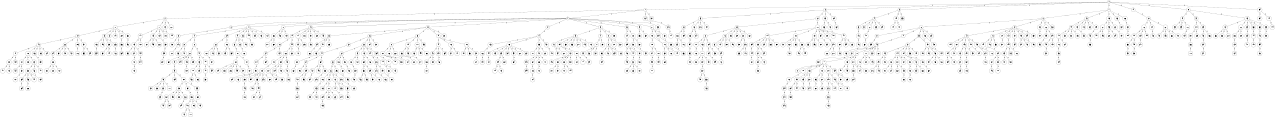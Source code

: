graph G {
size="8.5,11;"
ratio = "expand;"
fixedsize="true;"
overlap="scale;"
node[shape=circle,width=.12,hight=.12,fontsize=12]
edge[fontsize=12]

0[label=" 0" color=black, pos="1.5111254,1.5204879!"];
1[label=" 1" color=black, pos="0.892296,1.0837169!"];
2[label=" 2" color=black, pos="0.16413732,0.0026154639!"];
3[label=" 3" color=black, pos="2.5379548,0.057605564!"];
4[label=" 4" color=black, pos="2.5433217,0.58033135!"];
5[label=" 5" color=black, pos="2.2414061,1.9724497!"];
6[label=" 6" color=black, pos="1.1762665,0.67754334!"];
7[label=" 7" color=black, pos="1.2573586,2.2063246!"];
8[label=" 8" color=black, pos="2.1454844,2.5308426!"];
9[label=" 9" color=black, pos="2.1966024,1.0881308!"];
10[label=" 10" color=black, pos="1.2415333,1.9219491!"];
11[label=" 11" color=black, pos="0.059078226,0.81235505!"];
12[label=" 12" color=black, pos="2.1535786,2.0001349!"];
13[label=" 13" color=black, pos="1.5817792,0.89187806!"];
14[label=" 14" color=black, pos="0.30569739,0.74924113!"];
15[label=" 15" color=black, pos="2.4307282,2.3315399!"];
16[label=" 16" color=black, pos="1.6823783,2.613993!"];
17[label=" 17" color=black, pos="0.47694198,2.2397205!"];
18[label=" 18" color=black, pos="1.79287,0.4979635!"];
19[label=" 19" color=black, pos="0.14122416,0.45434817!"];
20[label=" 20" color=black, pos="0.70300495,2.6897874!"];
21[label=" 21" color=black, pos="0.42706767,0.042829861!"];
22[label=" 22" color=black, pos="1.1510868,0.295821!"];
23[label=" 23" color=black, pos="2.7476368,2.1580276!"];
24[label=" 24" color=black, pos="0.48974338,1.3089958!"];
25[label=" 25" color=black, pos="1.4741444,0.6851607!"];
26[label=" 26" color=black, pos="1.7103858,2.1189626!"];
27[label=" 27" color=black, pos="0.49344275,2.1464127!"];
28[label=" 28" color=black, pos="2.0277938,1.4812319!"];
29[label=" 29" color=black, pos="2.4178655,2.1876265!"];
30[label=" 30" color=black, pos="2.3161327,2.1507674!"];
31[label=" 31" color=black, pos="1.1108084,1.4937845!"];
32[label=" 32" color=black, pos="1.0808155,0.56723719!"];
33[label=" 33" color=black, pos="0.3514966,1.8219742!"];
34[label=" 34" color=black, pos="2.4355221,2.9134924!"];
35[label=" 35" color=black, pos="1.5142476,2.1254125!"];
36[label=" 36" color=black, pos="2.8961052,2.9969029!"];
37[label=" 37" color=black, pos="1.1307061,1.8829231!"];
38[label=" 38" color=black, pos="2.667977,0.51060831!"];
39[label=" 39" color=black, pos="0.3424854,0.37933724!"];
40[label=" 40" color=black, pos="0.80717317,0.97826082!"];
41[label=" 41" color=black, pos="0.19897231,2.2205522!"];
42[label=" 42" color=black, pos="0.74117189,2.5634592!"];
43[label=" 43" color=black, pos="2.1939497,0.79746088!"];
44[label=" 44" color=black, pos="2.2955162,2.4040257!"];
45[label=" 45" color=black, pos="1.9788932,2.8730611!"];
46[label=" 46" color=black, pos="2.3206392,2.4256556!"];
47[label=" 47" color=black, pos="0.38806227,1.0864255!"];
48[label=" 48" color=black, pos="2.7515673,2.3539052!"];
49[label=" 49" color=black, pos="1.8649214,1.585034!"];
50[label=" 50" color=black, pos="2.708502,0.86151278!"];
51[label=" 51" color=black, pos="2.837365,2.9925067!"];
52[label=" 52" color=black, pos="1.4533374,1.5591034!"];
53[label=" 53" color=black, pos="0.68348117,2.0791009!"];
54[label=" 54" color=black, pos="2.815834,2.667245!"];
55[label=" 55" color=black, pos="1.3097494,2.3991317!"];
56[label=" 56" color=black, pos="2.8183569,1.0118563!"];
57[label=" 57" color=black, pos="1.3274943,1.2893716!"];
58[label=" 58" color=black, pos="1.7453835,1.9384482!"];
59[label=" 59" color=black, pos="0.809858,1.7156296!"];
60[label=" 60" color=black, pos="0.3274873,1.6954261!"];
61[label=" 61" color=black, pos="1.7068976,0.015088845!"];
62[label=" 62" color=black, pos="1.2792835,2.7266279!"];
63[label=" 63" color=black, pos="0.43600432,2.6503495!"];
64[label=" 64" color=black, pos="1.8787965,2.9376394!"];
65[label=" 65" color=black, pos="2.259096,0.24228723!"];
66[label=" 66" color=black, pos="0.37789533,2.587228!"];
67[label=" 67" color=black, pos="2.1116903,1.4509488!"];
68[label=" 68" color=black, pos="1.5775906,0.45014606!"];
69[label=" 69" color=black, pos="2.9209019,2.8072199!"];
70[label=" 70" color=black, pos="0.14756872,2.7892183!"];
71[label=" 71" color=black, pos="2.6596073,2.8379342!"];
72[label=" 72" color=black, pos="0.10177358,2.7446947!"];
73[label=" 73" color=black, pos="2.0025846,2.3653491!"];
74[label=" 74" color=black, pos="0.1677173,1.5682333!"];
75[label=" 75" color=black, pos="0.25543464,0.71858517!"];
76[label=" 76" color=black, pos="0.16555693,1.1175135!"];
77[label=" 77" color=black, pos="2.6339661,1.2866442!"];
78[label=" 78" color=black, pos="1.4585811,0.36510788!"];
79[label=" 79" color=black, pos="1.5154302,1.6565923!"];
80[label=" 80" color=black, pos="1.9786157,2.9780734!"];
81[label=" 81" color=black, pos="1.3882689,1.3616803!"];
82[label=" 82" color=black, pos="1.2959996,1.8353937!"];
83[label=" 83" color=black, pos="1.9490956,0.38445953!"];
84[label=" 84" color=black, pos="1.7227101,2.2011113!"];
85[label=" 85" color=black, pos="2.4267065,0.13821111!"];
86[label=" 86" color=black, pos="0.56361794,1.0034761!"];
87[label=" 87" color=black, pos="0.70636107,1.696252!"];
88[label=" 88" color=black, pos="2.0613553,1.6661771!"];
89[label=" 89" color=black, pos="2.0177479,1.0056104!"];
90[label=" 90" color=black, pos="0.95777094,2.8651818!"];
91[label=" 91" color=black, pos="0.39498303,2.0215191!"];
92[label=" 92" color=black, pos="1.7516144,1.4743694!"];
93[label=" 93" color=black, pos="0.71038591,2.0636085!"];
94[label=" 94" color=black, pos="0.11589954,0.35305202!"];
95[label=" 95" color=black, pos="2.7271529,0.5072374!"];
96[label=" 96" color=black, pos="2.7236294,2.2381324!"];
97[label=" 97" color=black, pos="2.2012719,2.0551249!"];
98[label=" 98" color=black, pos="1.0847469,0.065909382!"];
99[label=" 99" color=black, pos="2.169948,1.5974231!"];
100[label=" 100" color=black, pos="2.3100588,2.0998833!"];
101[label=" 101" color=black, pos="0.68437309,1.2944486!"];
102[label=" 102" color=black, pos="0.23057628,1.6225332!"];
103[label=" 103" color=black, pos="0.69680462,1.7462374!"];
104[label=" 104" color=black, pos="1.3031851,0.16181133!"];
105[label=" 105" color=black, pos="0.22811265,2.6634999!"];
106[label=" 106" color=black, pos="1.1372429,2.7925895!"];
107[label=" 107" color=black, pos="0.81683771,2.2287533!"];
108[label=" 108" color=black, pos="2.4618052,0.14734131!"];
109[label=" 109" color=black, pos="0.49212834,2.9464509!"];
110[label=" 110" color=black, pos="2.0892905,0.6804338!"];
111[label=" 111" color=black, pos="1.6987547,0.20652917!"];
112[label=" 112" color=black, pos="1.4110411,2.5063969!"];
113[label=" 113" color=black, pos="1.5852767,1.9520133!"];
114[label=" 114" color=black, pos="2.8993061,1.0297105!"];
115[label=" 115" color=black, pos="0.13461543,0.84304033!"];
116[label=" 116" color=black, pos="2.5871004,2.7425989!"];
117[label=" 117" color=black, pos="0.43217156,2.8019334!"];
118[label=" 118" color=black, pos="1.2580339,0.30755727!"];
119[label=" 119" color=black, pos="0.90903837,1.9587285!"];
120[label=" 120" color=black, pos="0.88242695,0.95923314!"];
121[label=" 121" color=black, pos="0.63502223,2.1902232!"];
122[label=" 122" color=black, pos="2.6558492,1.2504721!"];
123[label=" 123" color=black, pos="0.47839756,0.38688524!"];
124[label=" 124" color=black, pos="1.083894,1.1447267!"];
125[label=" 125" color=black, pos="1.8185339,0.037527719!"];
126[label=" 126" color=black, pos="1.4290272,2.0333563!"];
127[label=" 127" color=black, pos="2.8591714,0.65814505!"];
128[label=" 128" color=black, pos="2.4572103,0.20930203!"];
129[label=" 129" color=black, pos="2.5286246,1.6265608!"];
130[label=" 130" color=black, pos="1.619459,1.9749385!"];
131[label=" 131" color=black, pos="1.9705453,0.16335455!"];
132[label=" 132" color=black, pos="1.4913078,2.5705049!"];
133[label=" 133" color=black, pos="2.2547414,1.3864094!"];
134[label=" 134" color=black, pos="0.95311763,0.021834221!"];
135[label=" 135" color=black, pos="2.4118505,1.5538874!"];
136[label=" 136" color=black, pos="1.2973574,2.9612933!"];
137[label=" 137" color=black, pos="2.1627147,2.0104559!"];
138[label=" 138" color=black, pos="1.4648869,1.8800304!"];
139[label=" 139" color=black, pos="0.34721803,0.48987147!"];
140[label=" 140" color=black, pos="1.3514662,1.1483675!"];
141[label=" 141" color=black, pos="2.668409,0.28997614!"];
142[label=" 142" color=black, pos="2.9545426,1.4338157!"];
143[label=" 143" color=black, pos="0.99178963,1.2354539!"];
144[label=" 144" color=black, pos="0.75089262,0.11512913!"];
145[label=" 145" color=black, pos="0.78460127,2.6957811!"];
146[label=" 146" color=black, pos="2.1109793,0.68492034!"];
147[label=" 147" color=black, pos="0.6191964,0.29672319!"];
148[label=" 148" color=black, pos="1.2351682,0.57687011!"];
149[label=" 149" color=black, pos="0.97986757,0.52510388!"];
150[label=" 150" color=black, pos="2.1786566,0.30080329!"];
151[label=" 151" color=black, pos="1.9466227,1.4595933!"];
152[label=" 152" color=black, pos="0.73300443,2.6111227!"];
153[label=" 153" color=black, pos="1.7003075,0.76709387!"];
154[label=" 154" color=black, pos="2.8827154,0.26948413!"];
155[label=" 155" color=black, pos="2.626806,2.4725743!"];
156[label=" 156" color=black, pos="2.011298,1.7655515!"];
157[label=" 157" color=black, pos="2.9162907,1.9255758!"];
158[label=" 158" color=black, pos="0.24957494,1.2653936!"];
159[label=" 159" color=black, pos="1.7626363,1.893713!"];
160[label=" 160" color=black, pos="1.2997094,1.0132464!"];
161[label=" 161" color=black, pos="2.8117397,1.8113036!"];
162[label=" 162" color=black, pos="0.23235447,2.1963668!"];
163[label=" 163" color=black, pos="1.646995,0.72113472!"];
164[label=" 164" color=black, pos="0.71838558,0.64945866!"];
165[label=" 165" color=black, pos="2.7773415,0.72962361!"];
166[label=" 166" color=black, pos="1.8014135,2.2231141!"];
167[label=" 167" color=black, pos="2.7200041,0.059690448!"];
168[label=" 168" color=black, pos="2.621663,1.0197303!"];
169[label=" 169" color=black, pos="2.8532771,2.1278576!"];
170[label=" 170" color=black, pos="2.9118216,2.9447921!"];
171[label=" 171" color=black, pos="2.9931656,1.2171097!"];
172[label=" 172" color=black, pos="2.152613,0.34622742!"];
173[label=" 173" color=black, pos="0.44160277,1.956871!"];
174[label=" 174" color=black, pos="2.0708682,2.807066!"];
175[label=" 175" color=black, pos="2.2968123,2.8105857!"];
176[label=" 176" color=black, pos="1.9396933,1.3518779!"];
177[label=" 177" color=black, pos="1.6613498,2.878602!"];
178[label=" 178" color=black, pos="2.80396,2.131988!"];
179[label=" 179" color=black, pos="0.4893208,0.50867666!"];
180[label=" 180" color=black, pos="2.215666,0.57188825!"];
181[label=" 181" color=black, pos="2.9307551,2.9002851!"];
182[label=" 182" color=black, pos="0.7087443,1.7924956!"];
183[label=" 183" color=black, pos="1.5741075,2.9240318!"];
184[label=" 184" color=black, pos="0.43339738,0.30677116!"];
185[label=" 185" color=black, pos="2.7556453,1.6679186!"];
186[label=" 186" color=black, pos="1.0087671,2.3567308!"];
187[label=" 187" color=black, pos="0.14900433,0.14002168!"];
188[label=" 188" color=black, pos="1.7203115,0.021939175!"];
189[label=" 189" color=black, pos="0.24066914,0.65268999!"];
190[label=" 190" color=black, pos="1.6295753,2.95497!"];
191[label=" 191" color=black, pos="0.048267015,1.7174835!"];
192[label=" 192" color=black, pos="1.1549116,1.5764116!"];
193[label=" 193" color=black, pos="1.2096278,0.47016215!"];
194[label=" 194" color=black, pos="1.0442369,0.71648286!"];
195[label=" 195" color=black, pos="0.6923004,1.5579116!"];
196[label=" 196" color=black, pos="2.5684145,1.0636786!"];
197[label=" 197" color=black, pos="2.502075,2.758497!"];
198[label=" 198" color=black, pos="2.1615542,0.33533302!"];
199[label=" 199" color=black, pos="0.59246893,2.6914856!"];
200[label=" 200" color=black, pos="1.0770713,2.6579374!"];
201[label=" 201" color=black, pos="2.5122275,0.50509401!"];
202[label=" 202" color=black, pos="0.95499253,2.7497056!"];
203[label=" 203" color=black, pos="2.0780814,2.0599049!"];
204[label=" 204" color=black, pos="1.8874679,2.4555795!"];
205[label=" 205" color=black, pos="2.839952,1.5211931!"];
206[label=" 206" color=black, pos="2.9275436,2.2113275!"];
207[label=" 207" color=black, pos="2.9093427,1.2673931!"];
208[label=" 208" color=black, pos="1.1707104,1.273113!"];
209[label=" 209" color=black, pos="1.0534301,1.2394022!"];
210[label=" 210" color=black, pos="0.99978389,1.6557155!"];
211[label=" 211" color=black, pos="1.2967249,0.72436118!"];
212[label=" 212" color=black, pos="0.83920384,2.5737356!"];
213[label=" 213" color=black, pos="2.3940172,1.6806622!"];
214[label=" 214" color=black, pos="1.9514548,0.84157336!"];
215[label=" 215" color=black, pos="1.7948028,0.84721146!"];
216[label=" 216" color=black, pos="2.0342969,0.64845101!"];
217[label=" 217" color=black, pos="1.8985315,2.0961496!"];
218[label=" 218" color=black, pos="1.876961,2.9761807!"];
219[label=" 219" color=black, pos="2.4674855,1.3578787!"];
220[label=" 220" color=black, pos="2.8804825,2.9858452!"];
221[label=" 221" color=black, pos="1.0265431,2.5960606!"];
222[label=" 222" color=black, pos="2.558497,0.83879543!"];
223[label=" 223" color=black, pos="0.54660038,1.3188129!"];
224[label=" 224" color=black, pos="0.80633137,0.66862426!"];
225[label=" 225" color=black, pos="2.8551172,0.60317825!"];
226[label=" 226" color=black, pos="0.51663892,2.9057641!"];
227[label=" 227" color=black, pos="0.27990079,1.2908137!"];
228[label=" 228" color=black, pos="0.19525712,0.43488311!"];
229[label=" 229" color=black, pos="2.9431663,0.19979809!"];
230[label=" 230" color=black, pos="1.4685777,2.854963!"];
231[label=" 231" color=black, pos="2.7246004,2.5960753!"];
232[label=" 232" color=black, pos="0.14103989,2.2357947!"];
233[label=" 233" color=black, pos="2.0294734,2.7282352!"];
234[label=" 234" color=black, pos="1.4183318,0.53023674!"];
235[label=" 235" color=black, pos="1.8976421,0.85861596!"];
236[label=" 236" color=black, pos="0.097709372,1.3146994!"];
237[label=" 237" color=black, pos="1.3244428,0.54253891!"];
238[label=" 238" color=black, pos="2.553091,2.8081985!"];
239[label=" 239" color=black, pos="1.5712779,1.8086232!"];
240[label=" 240" color=black, pos="1.6689734,0.70847486!"];
241[label=" 241" color=black, pos="1.8833908,1.2445592!"];
242[label=" 242" color=black, pos="0.070709362,2.9999552!"];
243[label=" 243" color=black, pos="1.5958464,1.0612506!"];
244[label=" 244" color=black, pos="0.15207026,1.7344314!"];
245[label=" 245" color=black, pos="2.8904475,2.2695335!"];
246[label=" 246" color=black, pos="2.6744723,1.7212299!"];
247[label=" 247" color=black, pos="1.4820058,1.958068!"];
248[label=" 248" color=black, pos="2.574271,0.8494261!"];
249[label=" 249" color=black, pos="2.1032529,2.7593843!"];
250[label=" 250" color=black, pos="1.8687812,2.1423137!"];
251[label=" 251" color=black, pos="2.6179107,2.1581834!"];
252[label=" 252" color=black, pos="1.5795144,2.246494!"];
253[label=" 253" color=black, pos="0.16958507,2.9135003!"];
254[label=" 254" color=black, pos="0.59375954,1.0898075!"];
255[label=" 255" color=black, pos="2.1645833,2.2267446!"];
256[label=" 256" color=black, pos="1.7144184,0.19651595!"];
257[label=" 257" color=black, pos="2.170156,1.9916336!"];
258[label=" 258" color=black, pos="2.7152398,2.5035648!"];
259[label=" 259" color=black, pos="2.3375116,0.10313155!"];
260[label=" 260" color=black, pos="0.55436296,2.3869878!"];
261[label=" 261" color=black, pos="2.8656531,1.5680054!"];
262[label=" 262" color=black, pos="1.9352183,1.5351781!"];
263[label=" 263" color=black, pos="2.7056884,0.83865579!"];
264[label=" 264" color=black, pos="2.8380934,2.237778!"];
265[label=" 265" color=black, pos="1.991072,1.0471867!"];
266[label=" 266" color=black, pos="2.3633589,1.0394624!"];
267[label=" 267" color=black, pos="1.2124997,1.6178966!"];
268[label=" 268" color=black, pos="1.4922195,0.49081066!"];
269[label=" 269" color=black, pos="2.3053725,1.8172854!"];
270[label=" 270" color=black, pos="2.7166289,2.3403924!"];
271[label=" 271" color=black, pos="1.1143861,2.8424241!"];
272[label=" 272" color=black, pos="1.2142199,0.96072893!"];
273[label=" 273" color=black, pos="1.3096137,2.9116038!"];
274[label=" 274" color=black, pos="1.5586671,2.3738432!"];
275[label=" 275" color=black, pos="1.0936601,2.5380294!"];
276[label=" 276" color=black, pos="1.9966241,0.94375229!"];
277[label=" 277" color=black, pos="2.0876561,1.5425875!"];
278[label=" 278" color=black, pos="1.113501,1.2266023!"];
279[label=" 279" color=black, pos="2.062028,1.1803666!"];
280[label=" 280" color=black, pos="2.1492285,0.48153988!"];
281[label=" 281" color=black, pos="1.1490112,0.13181482!"];
282[label=" 282" color=black, pos="2.3442098,1.4788449!"];
283[label=" 283" color=black, pos="0.49739777,1.0237495!"];
284[label=" 284" color=black, pos="1.0457144,1.7960186!"];
285[label=" 285" color=black, pos="2.7285394,1.9376554!"];
286[label=" 286" color=black, pos="0.22158591,2.0699276!"];
287[label=" 287" color=black, pos="0.23328401,0.5598619!"];
288[label=" 288" color=black, pos="2.3913898,2.8413546!"];
289[label=" 289" color=black, pos="2.4345454,1.2480792!"];
290[label=" 290" color=black, pos="0.47882747,1.2166251!"];
291[label=" 291" color=black, pos="2.7437985,1.4702472!"];
292[label=" 292" color=black, pos="0.20787636,0.92288324!"];
293[label=" 293" color=black, pos="1.6048718,1.7784563!"];
294[label=" 294" color=black, pos="1.0247963,1.1100716!"];
295[label=" 295" color=black, pos="1.0986782,1.6405928!"];
296[label=" 296" color=black, pos="1.7113353,2.030469!"];
297[label=" 297" color=black, pos="1.4551169,0.92463595!"];
298[label=" 298" color=black, pos="2.0054723,0.91016958!"];
299[label=" 299" color=black, pos="1.3816356,0.53878363!"];
300[label=" 300" color=black, pos="0.64668247,2.5259278!"];
301[label=" 301" color=black, pos="2.3222055,1.078012!"];
302[label=" 302" color=black, pos="2.1527679,0.60508211!"];
303[label=" 303" color=black, pos="0.85801717,1.7415141!"];
304[label=" 304" color=black, pos="2.7276223,0.71523323!"];
305[label=" 305" color=black, pos="0.050531216,1.1166835!"];
306[label=" 306" color=black, pos="2.7811302,2.8052744!"];
307[label=" 307" color=black, pos="1.4072698,2.7522778!"];
308[label=" 308" color=black, pos="1.8057249,2.3055066!"];
309[label=" 309" color=black, pos="2.5825896,2.4749322!"];
310[label=" 310" color=black, pos="2.5716022,2.9868036!"];
311[label=" 311" color=black, pos="2.3256892,1.9989718!"];
312[label=" 312" color=black, pos="0.50030065,1.2360506!"];
313[label=" 313" color=black, pos="2.3540742,1.6068354!"];
314[label=" 314" color=black, pos="1.3795872,1.2979703!"];
315[label=" 315" color=black, pos="0.75616776,0.84080934!"];
316[label=" 316" color=black, pos="0.32845361,0.68982298!"];
317[label=" 317" color=black, pos="1.5298344,2.6464007!"];
318[label=" 318" color=black, pos="1.2447694,2.5310559!"];
319[label=" 319" color=black, pos="1.3615219,2.6237701!"];
320[label=" 320" color=black, pos="1.2442328,0.41265441!"];
321[label=" 321" color=black, pos="2.2125549,0.7335114!"];
322[label=" 322" color=black, pos="0.4315996,1.3789991!"];
323[label=" 323" color=black, pos="2.0817297,2.74966!"];
324[label=" 324" color=black, pos="2.3661244,2.3212265!"];
325[label=" 325" color=black, pos="1.6042381,1.9973954!"];
326[label=" 326" color=black, pos="2.6008315,2.4194661!"];
327[label=" 327" color=black, pos="0.058479026,0.82417589!"];
328[label=" 328" color=black, pos="2.9030569,1.9010187!"];
329[label=" 329" color=black, pos="2.2563201,1.7077539!"];
330[label=" 330" color=black, pos="0.6660118,0.87568709!"];
331[label=" 331" color=black, pos="2.3065615,1.1579248!"];
332[label=" 332" color=black, pos="1.06483,0.5686447!"];
333[label=" 333" color=black, pos="2.4467786,1.5180757!"];
334[label=" 334" color=black, pos="0.094491419,0.0099633834!"];
335[label=" 335" color=black, pos="1.9807781,0.45568222!"];
336[label=" 336" color=black, pos="1.0709696,2.9994468!"];
337[label=" 337" color=black, pos="1.9912311,1.0152094!"];
338[label=" 338" color=black, pos="2.7939537,1.4049844!"];
339[label=" 339" color=black, pos="2.5162436,2.773201!"];
340[label=" 340" color=black, pos="0.042060607,1.2501418!"];
341[label=" 341" color=black, pos="2.9078858,2.5364492!"];
342[label=" 342" color=black, pos="2.7057593,2.1553477!"];
343[label=" 343" color=black, pos="2.3805518,0.57037234!"];
344[label=" 344" color=black, pos="2.9677309,1.7788111!"];
345[label=" 345" color=black, pos="1.2770197,1.6162049!"];
346[label=" 346" color=black, pos="0.68491707,2.1714885!"];
347[label=" 347" color=black, pos="0.58409861,1.7822343!"];
348[label=" 348" color=black, pos="2.2865353,1.1149984!"];
349[label=" 349" color=black, pos="1.8005935,2.1967984!"];
350[label=" 350" color=black, pos="2.1978601,2.1928902!"];
351[label=" 351" color=black, pos="2.963176,2.0299334!"];
352[label=" 352" color=black, pos="0.33308166,2.8898689!"];
353[label=" 353" color=black, pos="0.6027651,2.6810748!"];
354[label=" 354" color=black, pos="0.52726313,1.4888428!"];
355[label=" 355" color=black, pos="0.7972529,0.73752097!"];
356[label=" 356" color=black, pos="1.3034532,1.2782093!"];
357[label=" 357" color=black, pos="1.5039669,1.6103996!"];
358[label=" 358" color=black, pos="0.82715374,2.2802391!"];
359[label=" 359" color=black, pos="2.5665524,0.72123659!"];
360[label=" 360" color=black, pos="2.118917,2.5097355!"];
361[label=" 361" color=black, pos="2.1171792,0.0093643135!"];
362[label=" 362" color=black, pos="0.043373588,2.7558041!"];
363[label=" 363" color=black, pos="0.7692843,0.92441468!"];
364[label=" 364" color=black, pos="2.3458444,2.1767843!"];
365[label=" 365" color=black, pos="2.6776317,2.5516384!"];
366[label=" 366" color=black, pos="2.5904737,1.2951151!"];
367[label=" 367" color=black, pos="0.14205,2.0566602!"];
368[label=" 368" color=black, pos="0.62745716,2.9826492!"];
369[label=" 369" color=black, pos="1.7572059,0.38907877!"];
370[label=" 370" color=black, pos="0.49022065,1.641206!"];
371[label=" 371" color=black, pos="0.63820798,2.3322425!"];
372[label=" 372" color=black, pos="0.76824464,1.8338638!"];
373[label=" 373" color=black, pos="1.2962106,0.9506617!"];
374[label=" 374" color=black, pos="0.21737975,1.0437105!"];
375[label=" 375" color=black, pos="0.26212854,2.6203968!"];
376[label=" 376" color=black, pos="1.6667663,1.6342221!"];
377[label=" 377" color=black, pos="1.5950595,1.2245517!"];
378[label=" 378" color=black, pos="2.1681838,2.3447851!"];
379[label=" 379" color=black, pos="2.4313784,1.7904442!"];
380[label=" 380" color=black, pos="0.18605426,1.6454993!"];
381[label=" 381" color=black, pos="0.0098102,1.3689493!"];
382[label=" 382" color=black, pos="2.8419379,2.5866197!"];
383[label=" 383" color=black, pos="2.5130304,1.9936521!"];
384[label=" 384" color=black, pos="2.8100625,1.603769!"];
385[label=" 385" color=black, pos="1.6511751,1.4904021!"];
386[label=" 386" color=black, pos="0.6940785,2.6257506!"];
387[label=" 387" color=black, pos="2.5122146,0.32507992!"];
388[label=" 388" color=black, pos="2.0405027,2.1805338!"];
389[label=" 389" color=black, pos="2.5667403,2.2775029!"];
390[label=" 390" color=black, pos="1.9621428,2.5127445!"];
391[label=" 391" color=black, pos="0.071139068,1.65497!"];
392[label=" 392" color=black, pos="0.1342708,0.28632347!"];
393[label=" 393" color=black, pos="0.087059819,0.60480471!"];
394[label=" 394" color=black, pos="2.6119126,2.9065952!"];
395[label=" 395" color=black, pos="1.6467501,1.8223962!"];
396[label=" 396" color=black, pos="0.20225437,2.7375657!"];
397[label=" 397" color=black, pos="0.55241298,2.1776728!"];
398[label=" 398" color=black, pos="0.87919115,2.989729!"];
399[label=" 399" color=black, pos="2.1968139,2.8315318!"];
400[label=" 400" color=black, pos="2.903438,1.1165306!"];
401[label=" 401" color=black, pos="0.89458075,2.7716362!"];
402[label=" 402" color=black, pos="2.9518906,2.6306207!"];
403[label=" 403" color=black, pos="0.90990652,0.2858934!"];
404[label=" 404" color=black, pos="1.4559468,1.8811555!"];
405[label=" 405" color=black, pos="2.0385277,2.5229155!"];
406[label=" 406" color=black, pos="2.7492456,0.86804905!"];
407[label=" 407" color=black, pos="1.1573435,2.2771442!"];
408[label=" 408" color=black, pos="1.817436,1.0512793!"];
409[label=" 409" color=black, pos="0.11501002,0.21851016!"];
410[label=" 410" color=black, pos="1.5011469,2.6655412!"];
411[label=" 411" color=black, pos="2.3021476,2.5232143!"];
412[label=" 412" color=black, pos="2.9748937,2.7664541!"];
413[label=" 413" color=black, pos="1.4631981,1.9311402!"];
414[label=" 414" color=black, pos="1.8020141,2.1585032!"];
415[label=" 415" color=black, pos="0.49877008,1.0201391!"];
416[label=" 416" color=black, pos="0.82932216,0.02822289!"];
417[label=" 417" color=black, pos="0.89433396,2.0112328!"];
418[label=" 418" color=black, pos="2.0958639,1.8065343!"];
419[label=" 419" color=black, pos="1.6282086,0.15610589!"];
420[label=" 420" color=black, pos="2.7341184,2.6165237!"];
421[label=" 421" color=black, pos="1.2119297,0.40976034!"];
422[label=" 422" color=black, pos="2.3468532,0.97330136!"];
423[label=" 423" color=black, pos="2.003911,1.1618294!"];
424[label=" 424" color=black, pos="0.064858882,1.7775653!"];
425[label=" 425" color=black, pos="2.4367853,2.3546737!"];
426[label=" 426" color=black, pos="0.46557205,2.9306607!"];
427[label=" 427" color=black, pos="0.49095659,2.6968829!"];
428[label=" 428" color=black, pos="2.0093266,1.4223916!"];
429[label=" 429" color=black, pos="1.8610705,1.2352!"];
430[label=" 430" color=black, pos="2.4004155,2.053547!"];
431[label=" 431" color=black, pos="1.2019418,2.2375596!"];
432[label=" 432" color=black, pos="2.4054286,2.2259936!"];
433[label=" 433" color=black, pos="2.803923,1.3748631!"];
434[label=" 434" color=black, pos="1.7418753,1.3632757!"];
435[label=" 435" color=black, pos="0.39229036,1.4579069!"];
436[label=" 436" color=black, pos="1.3735652,0.62287319!"];
437[label=" 437" color=black, pos="1.7124505,0.44255948!"];
438[label=" 438" color=black, pos="0.066574594,0.51719252!"];
439[label=" 439" color=black, pos="0.71148282,2.5353171!"];
440[label=" 440" color=black, pos="1.7698771,2.9591254!"];
441[label=" 441" color=black, pos="2.3419779,2.8432952!"];
442[label=" 442" color=black, pos="2.6395123,0.31668504!"];
443[label=" 443" color=black, pos="1.2667295,2.4334196!"];
444[label=" 444" color=black, pos="0.65489044,2.8749305!"];
445[label=" 445" color=black, pos="2.914366,0.48020694!"];
446[label=" 446" color=black, pos="1.8135965,0.24945706!"];
447[label=" 447" color=black, pos="1.7521516,1.6419907!"];
448[label=" 448" color=black, pos="1.5460849,0.095828821!"];
449[label=" 449" color=black, pos="2.9351047,0.97191602!"];
450[label=" 450" color=black, pos="1.1456949,0.60641972!"];
451[label=" 451" color=black, pos="0.063192982,2.0527192!"];
452[label=" 452" color=black, pos="0.096132186,0.085424347!"];
453[label=" 453" color=black, pos="2.2451397,2.9914389!"];
454[label=" 454" color=black, pos="2.5630307,2.5838155!"];
455[label=" 455" color=black, pos="2.0256701,0.83721107!"];
456[label=" 456" color=black, pos="2.8269224,2.4598178!"];
457[label=" 457" color=black, pos="1.8721639,0.33664411!"];
458[label=" 458" color=black, pos="1.7203349,1.4302832!"];
459[label=" 459" color=black, pos="1.9829032,0.50161129!"];
460[label=" 460" color=black, pos="0.4106521,0.089533601!"];
461[label=" 461" color=black, pos="1.1526669,2.714528!"];
462[label=" 462" color=black, pos="2.3218684,2.03088!"];
463[label=" 463" color=black, pos="0.5241498,0.91929346!"];
464[label=" 464" color=black, pos="1.801131,0.1130993!"];
465[label=" 465" color=black, pos="1.8108451,1.6911537!"];
466[label=" 466" color=black, pos="2.3928072,2.3147079!"];
467[label=" 467" color=black, pos="1.6044393,1.4547458!"];
468[label=" 468" color=black, pos="2.4033548,0.67088322!"];
469[label=" 469" color=black, pos="2.6252519,1.2717194!"];
470[label=" 470" color=black, pos="2.6837548,1.2946587!"];
471[label=" 471" color=black, pos="2.1706905,0.55897682!"];
472[label=" 472" color=black, pos="1.5930635,1.6451164!"];
473[label=" 473" color=black, pos="1.1218195,0.93508855!"];
474[label=" 474" color=black, pos="0.45770698,2.8903372!"];
475[label=" 475" color=black, pos="0.066115555,2.0772376!"];
476[label=" 476" color=black, pos="1.8893624,1.0254921!"];
477[label=" 477" color=black, pos="0.13353211,0.46173452!"];
478[label=" 478" color=black, pos="2.5998109,0.02519154!"];
479[label=" 479" color=black, pos="0.97034542,2.7423229!"];
480[label=" 480" color=black, pos="1.2562445,0.96731743!"];
481[label=" 481" color=black, pos="1.7237094,1.8926908!"];
482[label=" 482" color=black, pos="1.1522024,2.2435627!"];
483[label=" 483" color=black, pos="0.12811097,1.6877883!"];
484[label=" 484" color=black, pos="1.0689211,1.5320877!"];
485[label=" 485" color=black, pos="0.010491788,2.0197402!"];
486[label=" 486" color=black, pos="1.7502154,2.3808041!"];
487[label=" 487" color=black, pos="2.6291001,0.28396971!"];
488[label=" 488" color=black, pos="1.5105663,1.2634086!"];
489[label=" 489" color=black, pos="0.15369312,1.4156922!"];
490[label=" 490" color=black, pos="2.9391273,2.5242134!"];
491[label=" 491" color=black, pos="0.98005517,0.084711637!"];
492[label=" 492" color=black, pos="0.92528207,1.2514296!"];
493[label=" 493" color=black, pos="0.61062149,2.5460765!"];
494[label=" 494" color=black, pos="1.3161015,2.0813977!"];
495[label=" 495" color=black, pos="1.0500076,2.8305461!"];
496[label=" 496" color=black, pos="0.61665461,1.7948497!"];
497[label=" 497" color=black, pos="1.250054,2.0762432!"];
498[label=" 498" color=black, pos="0.86979679,1.2564196!"];
499[label=" 499" color=black, pos="2.8124584,0.89882829!"];
500[label=" 500" color=black, pos="0.95793051,1.6735143!"];
501[label=" 501" color=black, pos="1.4214276,1.9293889!"];
502[label=" 502" color=black, pos="0.14647143,1.6827307!"];
503[label=" 503" color=black, pos="0.37615411,2.757053!"];
504[label=" 504" color=black, pos="0.60723157,0.76315645!"];
505[label=" 505" color=black, pos="1.7624446,0.046466909!"];
506[label=" 506" color=black, pos="2.4398564,1.4820933!"];
507[label=" 507" color=black, pos="2.6440177,2.9900552!"];
508[label=" 508" color=black, pos="1.5311795,0.17050019!"];
509[label=" 509" color=black, pos="0.88316041,0.69013628!"];
510[label=" 510" color=black, pos="2.1106757,0.22611087!"];
511[label=" 511" color=black, pos="2.8861439,0.47963857!"];
512[label=" 512" color=black, pos="2.5350665,0.35066102!"];
513[label=" 513" color=black, pos="2.0821947,0.92975247!"];
514[label=" 514" color=black, pos="1.7000144,1.7743658!"];
515[label=" 515" color=black, pos="0.79276743,2.9459803!"];
516[label=" 516" color=black, pos="1.4279906,2.2765541!"];
517[label=" 517" color=black, pos="0.21636957,2.3407829!"];
518[label=" 518" color=black, pos="1.3395573,1.8138752!"];
519[label=" 519" color=black, pos="0.55005758,0.71907663!"];
520[label=" 520" color=black, pos="1.5363088,0.38263517!"];
521[label=" 521" color=black, pos="1.4668656,0.14055452!"];
522[label=" 522" color=black, pos="0.72423344,2.5109121!"];
523[label=" 523" color=black, pos="0.67934141,2.8409478!"];
524[label=" 524" color=black, pos="2.5733729,0.41848308!"];
525[label=" 525" color=black, pos="1.0841922,2.1167878!"];
526[label=" 526" color=black, pos="0.32615971,2.6494508!"];
527[label=" 527" color=black, pos="0.22417667,1.9613414!"];
528[label=" 528" color=black, pos="0.43826503,2.3789889!"];
529[label=" 529" color=black, pos="1.6563642,2.0720106!"];
530[label=" 530" color=black, pos="2.4344638,0.89759849!"];
531[label=" 531" color=black, pos="0.039815086,2.2211372!"];
532[label=" 532" color=black, pos="1.8560482,1.4029304!"];
533[label=" 533" color=black, pos="0.39888626,1.3639899!"];
534[label=" 534" color=black, pos="2.4503811,0.60126326!"];
535[label=" 535" color=black, pos="1.3819681,2.4350432!"];
536[label=" 536" color=black, pos="1.9065812,1.7253637!"];
537[label=" 537" color=black, pos="0.33357547,1.9435429!"];
538[label=" 538" color=black, pos="0.38029703,0.88184441!"];
539[label=" 539" color=black, pos="1.5796877,2.0333001!"];
540[label=" 540" color=black, pos="0.74260192,2.3759763!"];
541[label=" 541" color=black, pos="2.9559486,0.86653414!"];
542[label=" 542" color=black, pos="0.75340687,0.0808874!"];
543[label=" 543" color=black, pos="0.030402028,1.955608!"];
544[label=" 544" color=black, pos="2.3299626,1.4999285!"];
545[label=" 545" color=black, pos="1.4783461,0.43157731!"];
546[label=" 546" color=black, pos="2.2846129,1.2787552!"];
547[label=" 547" color=black, pos="2.4164033,1.3000365!"];
548[label=" 548" color=black, pos="0.74828578,2.3004934!"];
549[label=" 549" color=black, pos="2.4159789,0.11056405!"];
550[label=" 550" color=black, pos="2.634825,1.3047608!"];
551[label=" 551" color=black, pos="0.70738201,0.60221019!"];
552[label=" 552" color=black, pos="1.9413405,1.7008827!"];
553[label=" 553" color=black, pos="2.5456102,2.2783298!"];
554[label=" 554" color=black, pos="2.4458817,2.6945237!"];
555[label=" 555" color=black, pos="0.86914031,2.0212903!"];
556[label=" 556" color=black, pos="2.670573,2.3216605!"];
557[label=" 557" color=black, pos="0.48881132,1.2559377!"];
558[label=" 558" color=black, pos="0.62367596,2.7888633!"];
559[label=" 559" color=black, pos="1.8210673,2.3684026!"];
560[label=" 560" color=black, pos="2.4932122,0.18209447!"];
561[label=" 561" color=black, pos="1.2017453,0.86904545!"];
562[label=" 562" color=black, pos="2.0175092,0.5099121!"];
563[label=" 563" color=black, pos="2.5581294,2.5040756!"];
564[label=" 564" color=black, pos="0.85298618,0.31525428!"];
565[label=" 565" color=black, pos="2.2579606,0.46543379!"];
566[label=" 566" color=black, pos="1.1318905,1.2126945!"];
567[label=" 567" color=black, pos="0.64537053,0.71536565!"];
568[label=" 568" color=black, pos="0.65038239,2.1774051!"];
569[label=" 569" color=black, pos="1.3578843,1.4997547!"];
570[label=" 570" color=black, pos="2.6100197,2.2620431!"];
571[label=" 571" color=black, pos="2.5408693,0.39685141!"];
572[label=" 572" color=black, pos="1.5918548,1.7356529!"];
573[label=" 573" color=black, pos="2.2832977,1.731452!"];
574[label=" 574" color=black, pos="0.45538379,1.368146!"];
575[label=" 575" color=black, pos="0.52524357,2.239337!"];
576[label=" 576" color=black, pos="1.9809718,1.0277537!"];
577[label=" 577" color=black, pos="0.46319262,2.7142497!"];
578[label=" 578" color=black, pos="1.5371752,1.2413614!"];
579[label=" 579" color=black, pos="0.74241155,0.4718999!"];
580[label=" 580" color=black, pos="2.3503185,0.18408176!"];
581[label=" 581" color=black, pos="2.4086396,1.0488044!"];
582[label=" 582" color=black, pos="1.8596802,2.9647777!"];
583[label=" 583" color=black, pos="1.5004621,0.56054973!"];
584[label=" 584" color=black, pos="1.6208568,1.8202901!"];
585[label=" 585" color=black, pos="1.1158118,1.1572617!"];
586[label=" 586" color=black, pos="1.5108326,2.7310314!"];
587[label=" 587" color=black, pos="1.0368359,2.5875105!"];
588[label=" 588" color=black, pos="2.4104842,1.0207705!"];
589[label=" 589" color=black, pos="1.687126,0.68314708!"];
590[label=" 590" color=black, pos="1.4865254,0.93172994!"];
591[label=" 591" color=black, pos="2.8520395,1.4684214!"];
592[label=" 592" color=black, pos="0.080583045,1.5569457!"];
593[label=" 593" color=black, pos="2.8232513,2.8493818!"];
594[label=" 594" color=black, pos="0.1128305,1.587328!"];
595[label=" 595" color=black, pos="2.7833445,0.53682074!"];
596[label=" 596" color=black, pos="2.9464308,1.0129524!"];
597[label=" 597" color=black, pos="1.6271662,0.18036298!"];
598[label=" 598" color=black, pos="0.34402423,1.1006791!"];
599[label=" 599" color=black, pos="0.60437259,1.6689599!"];
600[label=" 600" color=black, pos="2.857812,0.88135043!"];
601[label=" 601" color=black, pos="1.940113,1.0151471!"];
602[label=" 602" color=black, pos="2.3111454,2.2026099!"];
603[label=" 603" color=black, pos="0.77731374,1.2883186!"];
604[label=" 604" color=black, pos="0.29702191,0.35730136!"];
605[label=" 605" color=black, pos="0.99737043,2.0378797!"];
606[label=" 606" color=black, pos="0.64975726,1.5374584!"];
607[label=" 607" color=black, pos="1.7076593,1.9390855!"];
608[label=" 608" color=black, pos="0.43232392,0.24653453!"];
609[label=" 609" color=black, pos="0.55116811,2.4253805!"];
610[label=" 610" color=black, pos="1.8641569,2.9568034!"];
611[label=" 611" color=black, pos="2.367421,0.36521516!"];
612[label=" 612" color=black, pos="0.54639292,1.588631!"];
613[label=" 613" color=black, pos="0.26018087,2.885158!"];
614[label=" 614" color=black, pos="0.76506949,1.164068!"];
615[label=" 615" color=black, pos="1.6290347,0.038200032!"];
616[label=" 616" color=black, pos="0.92358938,2.4337955!"];
617[label=" 617" color=black, pos="2.5464163,0.33707099!"];
618[label=" 618" color=black, pos="2.4871663,1.0520437!"];
619[label=" 619" color=black, pos="0.53899635,2.5190303!"];
620[label=" 620" color=black, pos="1.1397754,2.6291526!"];
621[label=" 621" color=black, pos="2.734172,2.3098944!"];
622[label=" 622" color=black, pos="0.93692702,2.9719702!"];
623[label=" 623" color=black, pos="2.5771159,2.6273203!"];
624[label=" 624" color=black, pos="1.2949048,2.9754627!"];
625[label=" 625" color=black, pos="2.9202918,0.25189421!"];
626[label=" 626" color=black, pos="1.6064081,0.2620455!"];
627[label=" 627" color=black, pos="1.7211968,2.2307937!"];
628[label=" 628" color=black, pos="0.88873703,2.2609285!"];
629[label=" 629" color=black, pos="2.374257,1.1221505!"];
630[label=" 630" color=black, pos="1.0447854,0.87714571!"];
631[label=" 631" color=black, pos="0.10429098,2.1226065!"];
632[label=" 632" color=black, pos="2.5655818,1.2405169!"];
633[label=" 633" color=black, pos="0.41060294,0.89333177!"];
634[label=" 634" color=black, pos="2.796349,1.1624155!"];
635[label=" 635" color=black, pos="0.93645304,1.3785181!"];
636[label=" 636" color=black, pos="1.2531556,2.4480991!"];
637[label=" 637" color=black, pos="2.2102696,0.93859662!"];
638[label=" 638" color=black, pos="1.6643703,1.8769562!"];
639[label=" 639" color=black, pos="0.32020832,1.1678571!"];
640[label=" 640" color=black, pos="1.0976319,2.3716638!"];
641[label=" 641" color=black, pos="0.90078506,0.52524586!"];
642[label=" 642" color=black, pos="0.42037281,0.21467997!"];
643[label=" 643" color=black, pos="1.0808706,0.18201591!"];
644[label=" 644" color=black, pos="2.2326447,2.9614389!"];
645[label=" 645" color=black, pos="0.20036455,2.6979693!"];
646[label=" 646" color=black, pos="0.71577782,0.63339608!"];
647[label=" 647" color=black, pos="0.57448814,2.9217763!"];
648[label=" 648" color=black, pos="0.2096271,1.1803548!"];
649[label=" 649" color=black, pos="1.5584356,2.8075463!"];
650[label=" 650" color=black, pos="2.3932621,2.3356342!"];
651[label=" 651" color=black, pos="0.61542431,0.80815896!"];
652[label=" 652" color=black, pos="0.14776512,2.2909834!"];
653[label=" 653" color=black, pos="0.66963332,2.2128645!"];
654[label=" 654" color=black, pos="1.5638781,1.4213973!"];
655[label=" 655" color=black, pos="1.6475137,1.8104863!"];
656[label=" 656" color=black, pos="2.6366136,2.967553!"];
657[label=" 657" color=black, pos="2.6964418,0.17385756!"];
658[label=" 658" color=black, pos="0.79732547,2.5638366!"];
659[label=" 659" color=black, pos="2.0271419,2.2608188!"];
660[label=" 660" color=black, pos="1.1415933,2.5230367!"];
661[label=" 661" color=black, pos="1.5407549,0.19663782!"];
662[label=" 662" color=black, pos="1.5821618,1.2429993!"];
663[label=" 663" color=black, pos="0.96120869,2.0868163!"];
664[label=" 664" color=black, pos="1.0443267,2.7928715!"];
665[label=" 665" color=black, pos="1.8294685,2.8304723!"];
666[label=" 666" color=black, pos="2.4762208,0.039543774!"];
667[label=" 667" color=black, pos="0.76630441,2.6782698!"];
668[label=" 668" color=black, pos="2.8521648,2.7191244!"];
669[label=" 669" color=black, pos="1.9372077,2.4975527!"];
670[label=" 670" color=black, pos="1.5337973,1.7490449!"];
671[label=" 671" color=black, pos="2.7940376,1.0928283!"];
672[label=" 672" color=black, pos="2.8902305,2.5791328!"];
673[label=" 673" color=black, pos="2.8524289,1.346493!"];
674[label=" 674" color=black, pos="2.803914,2.8320124!"];
675[label=" 675" color=black, pos="2.6863994,1.4781161!"];
676[label=" 676" color=black, pos="0.71158865,0.9314838!"];
677[label=" 677" color=black, pos="1.1130028,0.16816573!"];
678[label=" 678" color=black, pos="1.1695884,1.1418062!"];
679[label=" 679" color=black, pos="0.75307183,0.80199022!"];
680[label=" 680" color=black, pos="1.1203344,2.3630013!"];
681[label=" 681" color=black, pos="2.7907281,0.30141294!"];
682[label=" 682" color=black, pos="1.0955311,1.1648604!"];
683[label=" 683" color=black, pos="0.64370757,0.32049456!"];
684[label=" 684" color=black, pos="0.84021713,2.0040925!"];
685[label=" 685" color=black, pos="2.6810148,2.6000201!"];
686[label=" 686" color=black, pos="2.0894689,0.81422919!"];
687[label=" 687" color=black, pos="0.97646074,1.485843!"];
688[label=" 688" color=black, pos="1.9973424,0.069558333!"];
689[label=" 689" color=black, pos="2.5583386,1.3827125!"];
690[label=" 690" color=black, pos="2.5043967,0.43580007!"];
691[label=" 691" color=black, pos="1.1905495,1.5034005!"];
692[label=" 692" color=black, pos="2.008273,1.9839866!"];
693[label=" 693" color=black, pos="2.6797512,2.539891!"];
694[label=" 694" color=black, pos="0.32583284,0.61176085!"];
695[label=" 695" color=black, pos="2.9703396,0.39908868!"];
696[label=" 696" color=black, pos="2.9464482,0.75575249!"];
697[label=" 697" color=black, pos="1.8396183,0.15865647!"];
698[label=" 698" color=black, pos="2.6860379,0.49211917!"];
699[label=" 699" color=black, pos="1.3507512,1.9073541!"];
700[label=" 700" color=black, pos="2.5030126,0.048311942!"];
701[label=" 701" color=black, pos="1.4753473,2.951984!"];
702[label=" 702" color=black, pos="1.9423232,1.1034737!"];
703[label=" 703" color=black, pos="1.6613487,2.8803448!"];
704[label=" 704" color=black, pos="2.9712094,2.1125837!"];
705[label=" 705" color=black, pos="2.7745623,1.1548426!"];
706[label=" 706" color=black, pos="1.8656967,1.3371877!"];
707[label=" 707" color=black, pos="1.6424814,2.575472!"];
708[label=" 708" color=black, pos="0.1358825,1.3282579!"];
709[label=" 709" color=black, pos="0.21198693,0.41240988!"];
710[label=" 710" color=black, pos="1.8439867,2.0669729!"];
711[label=" 711" color=black, pos="1.0184459,0.11313231!"];
712[label=" 712" color=black, pos="2.5834151,2.800483!"];
713[label=" 713" color=black, pos="1.4969562,1.8185777!"];
714[label=" 714" color=black, pos="0.6022874,2.5791008!"];
715[label=" 715" color=black, pos="0.40030732,0.39026283!"];
716[label=" 716" color=black, pos="1.7783568,1.1474196!"];
717[label=" 717" color=black, pos="0.99876258,0.14465383!"];
718[label=" 718" color=black, pos="1.075713,2.3480847!"];
719[label=" 719" color=black, pos="0.15894455,2.0838143!"];
720[label=" 720" color=black, pos="0.68693303,2.1003371!"];
721[label=" 721" color=black, pos="0.83962293,2.5465421!"];
722[label=" 722" color=black, pos="1.0746803,0.68667914!"];
723[label=" 723" color=black, pos="1.2802157,0.011177488!"];
724[label=" 724" color=black, pos="0.79546269,2.0489162!"];
725[label=" 725" color=black, pos="1.7184265,2.6369746!"];
726[label=" 726" color=black, pos="2.4051968,0.88829858!"];
727[label=" 727" color=black, pos="1.4462763,1.306501!"];
728[label=" 728" color=black, pos="2.8564102,0.3170985!"];
729[label=" 729" color=black, pos="1.325753,2.1379435!"];
730[label=" 730" color=black, pos="2.9892835,2.8754211!"];
731[label=" 731" color=black, pos="0.90156459,1.3280718!"];
732[label=" 732" color=black, pos="2.0451956,1.4912525!"];
733[label=" 733" color=black, pos="1.5705581,0.55776175!"];
734[label=" 734" color=black, pos="0.11328635,1.5398963!"];
735[label=" 735" color=black, pos="1.4181732,2.6927719!"];
736[label=" 736" color=black, pos="2.2532355,2.9706166!"];
737[label=" 737" color=black, pos="1.873511,1.9794219!"];
738[label=" 738" color=black, pos="1.9331826,2.1322938!"];
739[label=" 739" color=black, pos="0.74144147,0.53177449!"];
740[label=" 740" color=black, pos="1.8373536,1.5502593!"];
741[label=" 741" color=black, pos="1.1512541,0.38366659!"];
742[label=" 742" color=black, pos="0.55408133,0.8241031!"];
743[label=" 743" color=black, pos="0.76996016,1.246838!"];
744[label=" 744" color=black, pos="1.5267454,0.60218414!"];
745[label=" 745" color=black, pos="2.3260145,1.263051!"];
746[label=" 746" color=black, pos="0.43644896,1.0939444!"];
747[label=" 747" color=black, pos="0.85571044,1.9645275!"];
748[label=" 748" color=black, pos="1.6487459,1.1009758!"];
749[label=" 749" color=black, pos="2.6228078,1.0645405!"];
750[label=" 750" color=black, pos="1.4082052,0.14914365!"];
751[label=" 751" color=black, pos="0.40551863,1.201361!"];
752[label=" 752" color=black, pos="2.6134361,1.3325204!"];
753[label=" 753" color=black, pos="2.3851512,1.1986478!"];
754[label=" 754" color=black, pos="2.9909163,2.9994906!"];
755[label=" 755" color=black, pos="2.9183111,2.5396908!"];
756[label=" 756" color=black, pos="2.4788049,2.367057!"];
757[label=" 757" color=black, pos="0.12530888,0.27850176!"];
758[label=" 758" color=black, pos="0.32024119,2.7116795!"];
759[label=" 759" color=black, pos="2.823627,0.65802384!"];
760[label=" 760" color=black, pos="2.7165856,1.3765138!"];
761[label=" 761" color=black, pos="0.58611571,0.92333693!"];
762[label=" 762" color=black, pos="0.86775386,0.42365865!"];
763[label=" 763" color=black, pos="2.8868456,1.3531219!"];
764[label=" 764" color=black, pos="1.6040159,1.4672631!"];
765[label=" 765" color=black, pos="1.1517764,0.26283892!"];
766[label=" 766" color=black, pos="0.17341029,0.19777745!"];
767[label=" 767" color=black, pos="2.8875589,1.4341005!"];
768[label=" 768" color=black, pos="1.8463456,0.70588127!"];
769[label=" 769" color=black, pos="0.38577597,0.0094932504!"];
770[label=" 770" color=black, pos="2.5520457,0.039594756!"];
771[label=" 771" color=black, pos="2.3965013,2.8045418!"];
772[label=" 772" color=black, pos="0.11289555,2.7298421!"];
773[label=" 773" color=black, pos="0.017569764,2.7366896!"];
774[label=" 774" color=black, pos="2.9671994,2.1880174!"];
775[label=" 775" color=black, pos="2.7902684,0.45890273!"];
776[label=" 776" color=black, pos="2.4327322,1.0690752!"];
777[label=" 777" color=black, pos="0.7940022,2.072038!"];
778[label=" 778" color=black, pos="1.5117204,1.7849392!"];
779[label=" 779" color=black, pos="2.5043494,0.90873898!"];
780[label=" 780" color=black, pos="1.8612858,1.8819169!"];
781[label=" 781" color=black, pos="2.6312621,1.0698357!"];
782[label=" 782" color=black, pos="0.55307364,0.45321969!"];
783[label=" 783" color=black, pos="1.8799709,2.979956!"];
784[label=" 784" color=black, pos="0.076906419,1.1312112!"];
785[label=" 785" color=black, pos="0.12759972,2.2169565!"];
786[label=" 786" color=black, pos="1.314882,0.54754184!"];
787[label=" 787" color=black, pos="2.5913767,0.43647628!"];
788[label=" 788" color=black, pos="1.0948619,1.3315181!"];
789[label=" 789" color=black, pos="2.9369998,0.32458539!"];
790[label=" 790" color=black, pos="0.65920683,2.8334154!"];
791[label=" 791" color=black, pos="0.6899275,0.85188082!"];
792[label=" 792" color=black, pos="2.8624026,1.6377425!"];
793[label=" 793" color=black, pos="0.18634127,0.62932244!"];
794[label=" 794" color=black, pos="1.8565948,0.32045457!"];
795[label=" 795" color=black, pos="2.6331451,2.900634!"];
796[label=" 796" color=black, pos="2.075324,2.4541309!"];
797[label=" 797" color=black, pos="0.6335059,1.5023972!"];
798[label=" 798" color=black, pos="1.5565214,1.8318905!"];
799[label=" 799" color=black, pos="0.149184,1.0132828!"];
0--1[label="1"]
0--3[label="1"]
0--5[label="1"]
0--7[label="1"]
0--14[label="1"]
0--18[label="1"]
0--234[label="1"]
1--2[label="1"]
1--4[label="1"]
1--264[label="1"]
1--321[label="1"]
2--10[label="1"]
2--17[label="1"]
2--175[label="1"]
2--222[label="1"]
3--53[label="1"]
3--60[label="1"]
3--250[label="1"]
3--604[label="1"]
4--6[label="1"]
4--11[label="1"]
4--12[label="1"]
4--15[label="1"]
4--22[label="1"]
4--27[label="1"]
4--30[label="1"]
4--36[label="1"]
4--69[label="1"]
4--87[label="1"]
4--352[label="1"]
5--9[label="1"]
5--119[label="1"]
5--355[label="1"]
6--13[label="1"]
7--8[label="1"]
7--25[label="1"]
7--103[label="1"]
7--236[label="1"]
7--268[label="1"]
8--16[label="1"]
8--37[label="1"]
8--123[label="1"]
8--206[label="1"]
8--568[label="1"]
9--33[label="1"]
9--52[label="1"]
9--187[label="1"]
9--305[label="1"]
9--690[label="1"]
10--20[label="1"]
10--46[label="1"]
10--64[label="1"]
10--191[label="1"]
10--260[label="1"]
10--388[label="1"]
11--24[label="1"]
11--39[label="1"]
11--49[label="1"]
11--58[label="1"]
11--449[label="1"]
11--584[label="1"]
11--753[label="1"]
11--784[label="1"]
12--266[label="1"]
12--458[label="1"]
12--750[label="1"]
13--132[label="1"]
13--246[label="1"]
14--80[label="1"]
15--19[label="1"]
15--114[label="1"]
15--228[label="1"]
15--251[label="1"]
15--322[label="1"]
15--496[label="1"]
16--21[label="1"]
16--41[label="1"]
16--55[label="1"]
16--156[label="1"]
16--654[label="1"]
17--141[label="1"]
17--143[label="1"]
17--169[label="1"]
17--372[label="1"]
17--749[label="1"]
18--29[label="1"]
18--54[label="1"]
18--125[label="1"]
19--28[label="1"]
19--99[label="1"]
20--48[label="1"]
20--66[label="1"]
20--205[label="1"]
20--467[label="1"]
21--359[label="1"]
22--23[label="1"]
22--26[label="1"]
22--35[label="1"]
22--40[label="1"]
22--308[label="1"]
23--59[label="1"]
23--90[label="1"]
23--685[label="1"]
24--31[label="1"]
24--61[label="1"]
25--94[label="1"]
25--105[label="1"]
25--113[label="1"]
25--185[label="1"]
25--229[label="1"]
26--32[label="1"]
26--38[label="1"]
26--184[label="1"]
26--312[label="1"]
27--74[label="1"]
28--34[label="1"]
28--139[label="1"]
29--554[label="1"]
29--595[label="1"]
29--708[label="1"]
30--43[label="1"]
30--47[label="1"]
30--51[label="1"]
30--506[label="1"]
31--135[label="1"]
31--427[label="1"]
32--79[label="1"]
33--148[label="1"]
34--214[label="1"]
34--629[label="1"]
35--81[label="1"]
35--147[label="1"]
35--171[label="1"]
35--435[label="1"]
36--247[label="1"]
36--278[label="1"]
37--42[label="1"]
37--78[label="1"]
37--127[label="1"]
37--142[label="1"]
37--157[label="1"]
37--196[label="1"]
37--549[label="1"]
37--650[label="1"]
38--62[label="1"]
38--96[label="1"]
38--115[label="1"]
38--244[label="1"]
38--589[label="1"]
39--68[label="1"]
39--276[label="1"]
40--44[label="1"]
40--116[label="1"]
40--172[label="1"]
41--45[label="1"]
42--109[label="1"]
42--181[label="1"]
42--195[label="1"]
42--240[label="1"]
42--423[label="1"]
43--75[label="1"]
43--129[label="1"]
43--562[label="1"]
43--563[label="1"]
43--611[label="1"]
43--745[label="1"]
43--773[label="1"]
44--93[label="1"]
44--292[label="1"]
44--639[label="1"]
45--50[label="1"]
45--70[label="1"]
45--117[label="1"]
45--551[label="1"]
45--627[label="1"]
46--158[label="1"]
46--193[label="1"]
46--323[label="1"]
46--655[label="1"]
47--77[label="1"]
47--237[label="1"]
48--91[label="1"]
48--102[label="1"]
48--136[label="1"]
48--163[label="1"]
48--644[label="1"]
49--56[label="1"]
49--83[label="1"]
49--248[label="1"]
50--552[label="1"]
51--73[label="1"]
51--211[label="1"]
51--361[label="1"]
53--88[label="1"]
53--188[label="1"]
53--316[label="1"]
53--424[label="1"]
54--210[label="1"]
54--398[label="1"]
55--57[label="1"]
55--397[label="1"]
56--107[label="1"]
57--145[label="1"]
57--179[label="1"]
57--204[label="1"]
57--533[label="1"]
57--790[label="1"]
59--666[label="1"]
60--63[label="1"]
60--100[label="1"]
61--82[label="1"]
61--97[label="1"]
62--65[label="1"]
62--318[label="1"]
62--516[label="1"]
63--67[label="1"]
63--76[label="1"]
63--233[label="1"]
63--320[label="1"]
63--378[label="1"]
63--681[label="1"]
65--86[label="1"]
65--256[label="1"]
66--89[label="1"]
66--231[label="1"]
66--422[label="1"]
66--431[label="1"]
67--111[label="1"]
67--138[label="1"]
67--189[label="1"]
68--180[label="1"]
68--273[label="1"]
68--357[label="1"]
69--353[label="1"]
69--380[label="1"]
70--71[label="1"]
70--152[label="1"]
70--311[label="1"]
71--72[label="1"]
71--101[label="1"]
71--133[label="1"]
71--167[label="1"]
71--201[label="1"]
71--469[label="1"]
73--303[label="1"]
73--461[label="1"]
73--659[label="1"]
73--763[label="1"]
74--153[label="1"]
74--182[label="1"]
74--235[label="1"]
74--437[label="1"]
75--454[label="1"]
75--607[label="1"]
76--85[label="1"]
76--124[label="1"]
76--300[label="1"]
76--796[label="1"]
77--154[label="1"]
77--566[label="1"]
77--572[label="1"]
78--149[label="1"]
78--476[label="1"]
78--558[label="1"]
79--84[label="1"]
79--364[label="1"]
80--106[label="1"]
80--241[label="1"]
80--267[label="1"]
81--120[label="1"]
81--186[label="1"]
81--662[label="1"]
82--92[label="1"]
82--394[label="1"]
82--403[label="1"]
82--695[label="1"]
83--126[label="1"]
84--208[label="1"]
84--239[label="1"]
85--349[label="1"]
86--128[label="1"]
86--130[label="1"]
86--173[label="1"]
86--575[label="1"]
87--108[label="1"]
87--529[label="1"]
87--651[label="1"]
88--288[label="1"]
88--609[label="1"]
89--382[label="1"]
90--165[label="1"]
91--202[label="1"]
91--489[label="1"]
92--95[label="1"]
93--326[label="1"]
93--735[label="1"]
94--140[label="1"]
94--331[label="1"]
94--576[label="1"]
94--675[label="1"]
95--98[label="1"]
95--159[label="1"]
95--220[label="1"]
96--261[label="1"]
96--722[label="1"]
97--155[label="1"]
97--190[label="1"]
98--150[label="1"]
98--360[label="1"]
98--373[label="1"]
98--717[label="1"]
99--168[label="1"]
99--631[label="1"]
100--104[label="1"]
100--122[label="1"]
100--131[label="1"]
100--254[label="1"]
100--280[label="1"]
100--400[label="1"]
100--447[label="1"]
101--118[label="1"]
102--121[label="1"]
102--203[label="1"]
102--215[label="1"]
103--287[label="1"]
103--455[label="1"]
103--676[label="1"]
104--259[label="1"]
104--313[label="1"]
104--342[label="1"]
104--385[label="1"]
104--600[label="1"]
105--643[label="1"]
106--197[label="1"]
106--289[label="1"]
106--409[label="1"]
107--162[label="1"]
107--571[label="1"]
108--110[label="1"]
108--112[label="1"]
110--274[label="1"]
110--700[label="1"]
111--160[label="1"]
112--350[label="1"]
112--762[label="1"]
112--797[label="1"]
114--134[label="1"]
114--625[label="1"]
115--265[label="1"]
115--768[label="1"]
116--577[label="1"]
116--741[label="1"]
117--176[label="1"]
117--310[label="1"]
117--795[label="1"]
118--509[label="1"]
119--144[label="1"]
119--710[label="1"]
120--490[label="1"]
120--585[label="1"]
120--764[label="1"]
121--434[label="1"]
121--531[label="1"]
122--137[label="1"]
122--262[label="1"]
122--553[label="1"]
122--636[label="1"]
123--270[label="1"]
125--164[label="1"]
125--281[label="1"]
125--345[label="1"]
125--363[label="1"]
125--383[label="1"]
125--505[label="1"]
127--511[label="1"]
128--255[label="1"]
129--151[label="1"]
129--200[label="1"]
130--183[label="1"]
130--217[label="1"]
131--333[label="1"]
131--596[label="1"]
131--780[label="1"]
133--242[label="1"]
133--243[label="1"]
133--327[label="1"]
134--721[label="1"]
136--692[label="1"]
138--177[label="1"]
140--178[label="1"]
140--674[label="1"]
141--146[label="1"]
141--702[label="1"]
142--199[label="1"]
143--161[label="1"]
143--495[label="1"]
143--668[label="1"]
145--291[label="1"]
145--703[label="1"]
146--253[label="1"]
146--314[label="1"]
146--429[label="1"]
147--336[label="1"]
147--425[label="1"]
148--416[label="1"]
149--224[label="1"]
151--198[label="1"]
151--223[label="1"]
151--226[label="1"]
151--530[label="1"]
152--497[label="1"]
152--498[label="1"]
153--166[label="1"]
154--590[label="1"]
155--170[label="1"]
155--298[label="1"]
156--430[label="1"]
157--464[label="1"]
158--539[label="1"]
162--219[label="1"]
162--285[label="1"]
162--286[label="1"]
162--459[label="1"]
162--500[label="1"]
164--386[label="1"]
164--658[label="1"]
164--672[label="1"]
165--367[label="1"]
166--192[label="1"]
167--503[label="1"]
167--617[label="1"]
168--212[label="1"]
168--225[label="1"]
168--443[label="1"]
169--351[label="1"]
170--483[label="1"]
170--603[label="1"]
171--238[label="1"]
171--499[label="1"]
171--608[label="1"]
172--407[label="1"]
172--538[label="1"]
172--570[label="1"]
173--174[label="1"]
173--358[label="1"]
173--557[label="1"]
174--619[label="1"]
177--232[label="1"]
177--257[label="1"]
177--451[label="1"]
178--258[label="1"]
179--218[label="1"]
179--221[label="1"]
179--507[label="1"]
179--578[label="1"]
180--207[label="1"]
181--209[label="1"]
181--421[label="1"]
182--194[label="1"]
182--245[label="1"]
182--396[label="1"]
182--504[label="1"]
182--597[label="1"]
182--621[label="1"]
182--637[label="1"]
187--401[label="1"]
188--283[label="1"]
188--547[label="1"]
189--329[label="1"]
189--550[label="1"]
190--417[label="1"]
190--439[label="1"]
194--341[label="1"]
195--275[label="1"]
195--297[label="1"]
195--450[label="1"]
196--347[label="1"]
196--426[label="1"]
196--428[label="1"]
197--368[label="1"]
197--440[label="1"]
199--296[label="1"]
199--375[label="1"]
199--728[label="1"]
200--610[label="1"]
200--714[label="1"]
201--290[label="1"]
201--475[label="1"]
202--411[label="1"]
202--713[label="1"]
204--413[label="1"]
204--488[label="1"]
205--216[label="1"]
206--295[label="1"]
206--391[label="1"]
209--559[label="1"]
209--715[label="1"]
210--301[label="1"]
210--325[label="1"]
212--213[label="1"]
213--252[label="1"]
213--299[label="1"]
213--335[label="1"]
213--343[label="1"]
213--580[label="1"]
214--302[label="1"]
215--332[label="1"]
215--466[label="1"]
215--471[label="1"]
217--269[label="1"]
217--381[label="1"]
217--605[label="1"]
218--272[label="1"]
218--614[label="1"]
220--230[label="1"]
220--307[label="1"]
220--395[label="1"]
221--362[label="1"]
221--485[label="1"]
223--371[label="1"]
223--517[label="1"]
224--527[label="1"]
224--564[label="1"]
225--227[label="1"]
225--319[label="1"]
225--752[label="1"]
226--772[label="1"]
226--794[label="1"]
227--249[label="1"]
227--532[label="1"]
229--446[label="1"]
230--282[label="1"]
230--393[label="1"]
230--528[label="1"]
230--588[label="1"]
234--304[label="1"]
234--747[label="1"]
235--271[label="1"]
235--472[label="1"]
235--687[label="1"]
236--324[label="1"]
239--412[label="1"]
239--693[label="1"]
240--279[label="1"]
241--482[label="1"]
242--284[label="1"]
242--444[label="1"]
243--448[label="1"]
244--306[label="1"]
244--419[label="1"]
246--720[label="1"]
247--309[label="1"]
250--263[label="1"]
250--760[label="1"]
251--468[label="1"]
252--445[label="1"]
254--384[label="1"]
255--392[label="1"]
255--420[label="1"]
256--453[label="1"]
257--387[label="1"]
258--739[label="1"]
259--479[label="1"]
260--556[label="1"]
261--330[label="1"]
262--480[label="1"]
264--348[label="1"]
265--338[label="1"]
265--389[label="1"]
266--277[label="1"]
266--680[label="1"]
267--457[label="1"]
267--543[label="1"]
267--686[label="1"]
267--751[label="1"]
268--462[label="1"]
269--755[label="1"]
274--592[label="1"]
275--370[label="1"]
276--293[label="1"]
276--369[label="1"]
278--526[label="1"]
278--561[label="1"]
280--340[label="1"]
281--328[label="1"]
281--602[label="1"]
282--484[label="1"]
282--514[label="1"]
283--294[label="1"]
284--555[label="1"]
287--491[label="1"]
287--593[label="1"]
288--346[label="1"]
288--776[label="1"]
289--641[label="1"]
290--315[label="1"]
290--719[label="1"]
291--376[label="1"]
291--415[label="1"]
292--486[label="1"]
294--525[label="1"]
295--463[label="1"]
296--410[label="1"]
296--522[label="1"]
297--337[label="1"]
301--366[label="1"]
302--679[label="1"]
302--756[label="1"]
303--379[label="1"]
306--648[label="1"]
306--697[label="1"]
307--356[label="1"]
309--406[label="1"]
309--474[label="1"]
309--481[label="1"]
311--365[label="1"]
311--374[label="1"]
311--652[label="1"]
313--317[label="1"]
313--579[label="1"]
314--712[label="1"]
315--523[label="1"]
317--334[label="1"]
317--775[label="1"]
318--682[label="1"]
323--581[label="1"]
323--744[label="1"]
326--671[label="1"]
327--344[label="1"]
328--640[label="1"]
329--399[label="1"]
330--460[label="1"]
332--339[label="1"]
332--433[label="1"]
332--441[label="1"]
332--769[label="1"]
334--582[label="1"]
335--408[label="1"]
335--494[label="1"]
336--377[label="1"]
337--723[label="1"]
338--436[label="1"]
338--465[label="1"]
339--689[label="1"]
340--616[label="1"]
340--670[label="1"]
345--354[label="1"]
348--774[label="1"]
349--716[label="1"]
350--665[label="1"]
351--390[label="1"]
354--477[label="1"]
356--418[label="1"]
356--725[label="1"]
356--743[label="1"]
359--783[label="1"]
363--414[label="1"]
364--487[label="1"]
364--492[label="1"]
364--653[label="1"]
365--624[label="1"]
366--770[label="1"]
367--661[label="1"]
368--432[label="1"]
370--645[label="1"]
373--598[label="1"]
378--502[label="1"]
378--515[label="1"]
382--612[label="1"]
382--618[label="1"]
382--787[label="1"]
383--473[label="1"]
387--404[label="1"]
387--583[label="1"]
388--456[label="1"]
389--691[label="1"]
389--726[label="1"]
390--657[label="1"]
391--442[label="1"]
391--792[label="1"]
395--623[label="1"]
396--519[label="1"]
396--632[label="1"]
397--402[label="1"]
397--405[label="1"]
397--438[label="1"]
397--729[label="1"]
398--452[label="1"]
398--586[label="1"]
401--667[label="1"]
403--510[label="1"]
406--493[label="1"]
412--536[label="1"]
413--534[label="1"]
413--688[label="1"]
414--740[label="1"]
417--537[label="1"]
418--737[label="1"]
418--771[label="1"]
419--626[label="1"]
419--746[label="1"]
423--642[label="1"]
423--718[label="1"]
427--630[label="1"]
429--544[label="1"]
433--606[label="1"]
437--470[label="1"]
438--754[label="1"]
438--765[label="1"]
438--786[label="1"]
440--508[label="1"]
442--512[label="1"]
443--478[label="1"]
445--788[label="1"]
446--565[label="1"]
447--520[label="1"]
447--594[label="1"]
447--638[label="1"]
449--573[label="1"]
452--524[label="1"]
455--622[label="1"]
455--694[label="1"]
462--709[label="1"]
467--535[label="1"]
467--591[label="1"]
469--501[label="1"]
469--669[label="1"]
472--545[label="1"]
472--567[label="1"]
472--663[label="1"]
472--711[label="1"]
473--699[label="1"]
474--587[label="1"]
475--707[label="1"]
475--742[label="1"]
478--513[label="1"]
479--601[label="1"]
481--518[label="1"]
485--628[label="1"]
487--574[label="1"]
488--660[label="1"]
494--521[label="1"]
494--647[label="1"]
503--620[label="1"]
505--560[label="1"]
509--540[label="1"]
515--635[label="1"]
515--748[label="1"]
516--758[label="1"]
519--704[label="1"]
519--730[label="1"]
520--548[label="1"]
523--733[label="1"]
524--541[label="1"]
525--705[label="1"]
526--542[label="1"]
527--793[label="1"]
529--633[label="1"]
531--727[label="1"]
536--664[label="1"]
540--546[label="1"]
545--599[label="1"]
556--569[label="1"]
557--696[label="1"]
564--701[label="1"]
567--673[label="1"]
570--677[label="1"]
571--767[label="1"]
575--613[label="1"]
578--732[label="1"]
583--785[label="1"]
587--615[label="1"]
587--683[label="1"]
587--781[label="1"]
588--649[label="1"]
589--791[label="1"]
592--777[label="1"]
597--634[label="1"]
604--684[label="1"]
617--646[label="1"]
633--656[label="1"]
636--798[label="1"]
636--799[label="1"]
640--734[label="1"]
642--706[label="1"]
648--736[label="1"]
653--698[label="1"]
655--766[label="1"]
662--678[label="1"]
663--778[label="1"]
673--724[label="1"]
676--757[label="1"]
697--782[label="1"]
699--738[label="1"]
700--759[label="1"]
708--789[label="1"]
712--731[label="1"]
732--761[label="1"]
747--779[label="1"]

}
